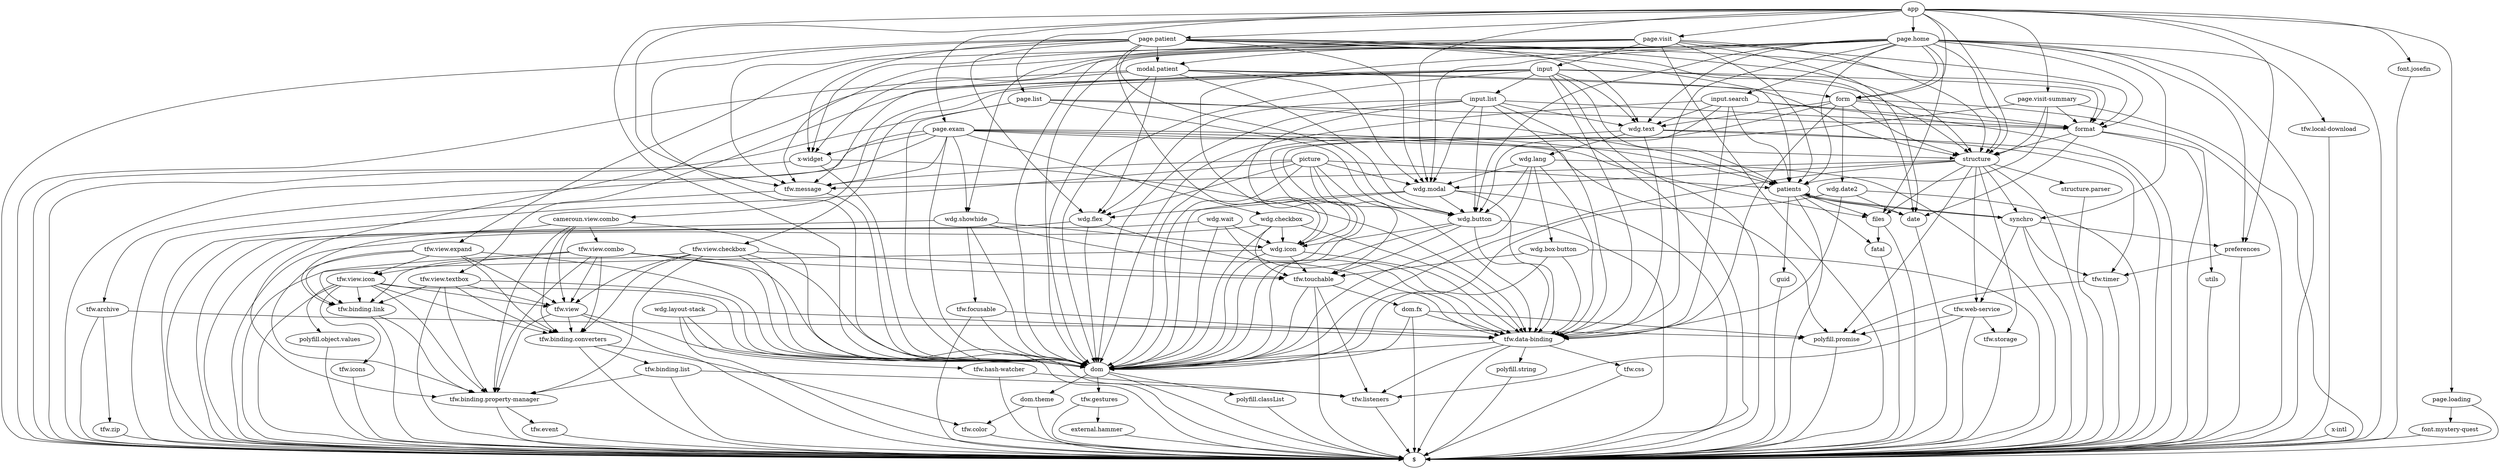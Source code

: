 digraph dependencies {
    "wdg.layout-stack" -> "$"

    "wdg.layout-stack" -> "dom"

    "wdg.layout-stack" -> "tfw.data-binding"

    "wdg.layout-stack" -> "tfw.hash-watcher"
    "tfw.hash-watcher" -> "$"

    "tfw.hash-watcher" -> "tfw.listeners"
    "tfw.listeners" -> "$"
    "tfw.data-binding" -> "$"

    "tfw.data-binding" -> "polyfill.string"

    "tfw.data-binding" -> "dom"

    "tfw.data-binding" -> "tfw.css"

    "tfw.data-binding" -> "tfw.listeners"
    "tfw.css" -> "$"
    "dom" -> "$"

    "dom" -> "polyfill.classList"

    "dom" -> "dom.theme"

    "dom" -> "tfw.gestures"
    "tfw.gestures" -> "$"

    "tfw.gestures" -> "external.hammer"
    "external.hammer" -> "$"
    "dom.theme" -> "$"

    "dom.theme" -> "tfw.color"
    "tfw.color" -> "$"
    "polyfill.classList" -> "$"
    "polyfill.string" -> "$"
    "x-widget" -> "$"

    "x-widget" -> "dom"

    "x-widget" -> "tfw.data-binding"
    "page.exam" -> "$"

    "page.exam" -> "polyfill.promise"

    "page.exam" -> "dom"

    "page.exam" -> "x-widget"

    "page.exam" -> "tfw.message"

    "page.exam" -> "files"

    "page.exam" -> "tfw.archive"

    "page.exam" -> "wdg.showhide"

    "page.exam" -> "patients"

    "page.exam" -> "wdg.checkbox"

    "page.exam" -> "structure"
    "structure" -> "$"

    "structure" -> "polyfill.promise"

    "structure" -> "dom"

    "structure" -> "tfw.web-service"

    "structure" -> "tfw.message"

    "structure" -> "files"

    "structure" -> "wdg.modal"

    "structure" -> "structure.parser"

    "structure" -> "synchro"

    "structure" -> "tfw.storage"
    "tfw.storage" -> "$"
    "synchro" -> "$"

    "synchro" -> "tfw.timer"

    "synchro" -> "preferences"

    "synchro" -> "patients"

    "synchro" -> "tfw.web-service"
    "tfw.web-service" -> "$"

    "tfw.web-service" -> "polyfill.promise"

    "tfw.web-service" -> "tfw.storage"

    "tfw.web-service" -> "tfw.listeners"
    "polyfill.promise" -> "$"
    "patients" -> "$"

    "patients" -> "guid"

    "patients" -> "fatal"

    "patients" -> "files"

    "patients" -> "date"

    "patients" -> "synchro"
    "date" -> "$"
    "files" -> "$"

    "files" -> "fatal"
    "fatal" -> "$"
    "guid" -> "$"
    "preferences" -> "$"

    "preferences" -> "tfw.timer"
    "tfw.timer" -> "$"

    "tfw.timer" -> "polyfill.promise"
    "structure.parser" -> "$"
    "wdg.modal" -> "$"

    "wdg.modal" -> "dom"

    "wdg.modal" -> "tfw.data-binding"

    "wdg.modal" -> "wdg.flex"

    "wdg.modal" -> "wdg.button"
    "wdg.button" -> "$"

    "wdg.button" -> "dom"

    "wdg.button" -> "tfw.data-binding"

    "wdg.button" -> "wdg.icon"

    "wdg.button" -> "tfw.touchable"
    "tfw.touchable" -> "$"

    "tfw.touchable" -> "dom"

    "tfw.touchable" -> "dom.fx"

    "tfw.touchable" -> "tfw.listeners"
    "dom.fx" -> "$"

    "dom.fx" -> "polyfill.promise"

    "dom.fx" -> "dom"

    "dom.fx" -> "tfw.data-binding"
    "wdg.icon" -> "$"

    "wdg.icon" -> "dom"

    "wdg.icon" -> "tfw.data-binding"

    "wdg.icon" -> "tfw.touchable"
    "wdg.flex" -> "$"

    "wdg.flex" -> "dom"

    "wdg.flex" -> "tfw.data-binding"
    "tfw.message" -> "$"

    "tfw.message" -> "dom"
    "wdg.checkbox" -> "$"

    "wdg.checkbox" -> "dom"

    "wdg.checkbox" -> "tfw.data-binding"

    "wdg.checkbox" -> "wdg.icon"

    "wdg.checkbox" -> "tfw.touchable"
    "wdg.showhide" -> "$"

    "wdg.showhide" -> "dom"

    "wdg.showhide" -> "tfw.data-binding"

    "wdg.showhide" -> "wdg.icon"

    "wdg.showhide" -> "tfw.focusable"
    "tfw.focusable" -> "$"

    "tfw.focusable" -> "dom"

    "tfw.focusable" -> "tfw.data-binding"
    "tfw.archive" -> "$"

    "tfw.archive" -> "polyfill.promise"

    "tfw.archive" -> "tfw.zip"
    "tfw.zip" -> "$"
    "page.visit-summary" -> "$"

    "page.visit-summary" -> "dom"

    "page.visit-summary" -> "format"

    "page.visit-summary" -> "patients"

    "page.visit-summary" -> "structure"
    "format" -> "$"

    "format" -> "utils"

    "format" -> "date"

    "format" -> "structure"
    "utils" -> "$"
    "page.visit" -> "$"

    "page.visit" -> "dom"

    "page.visit" -> "input"

    "page.visit" -> "x-widget"

    "page.visit" -> "format"

    "page.visit" -> "patients"

    "page.visit" -> "tfw.view.expand"

    "page.visit" -> "wdg.showhide"

    "page.visit" -> "date"

    "page.visit" -> "structure"
    "tfw.view.expand" -> "dom"

    "tfw.view.expand" -> "tfw.binding.property-manager"

    "tfw.view.expand" -> "tfw.view"

    "tfw.view.expand" -> "tfw.binding.link"

    "tfw.view.expand" -> "tfw.binding.converters"

    "tfw.view.expand" -> "tfw.view.icon"
    "tfw.view.icon" -> "$"

    "tfw.view.icon" -> "polyfill.object.values"

    "tfw.view.icon" -> "dom"

    "tfw.view.icon" -> "tfw.icons"

    "tfw.view.icon" -> "tfw.binding.property-manager"

    "tfw.view.icon" -> "tfw.view"

    "tfw.view.icon" -> "tfw.binding.link"

    "tfw.view.icon" -> "tfw.binding.converters"
    "tfw.binding.converters" -> "$"

    "tfw.binding.converters" -> "tfw.binding.list"

    "tfw.binding.converters" -> "tfw.color"
    "tfw.binding.list" -> "$"

    "tfw.binding.list" -> "tfw.binding.property-manager"

    "tfw.binding.list" -> "tfw.listeners"
    "tfw.binding.property-manager" -> "$"

    "tfw.binding.property-manager" -> "tfw.event"
    "tfw.event" -> "$"
    "tfw.binding.link" -> "$"

    "tfw.binding.link" -> "tfw.binding.property-manager"
    "tfw.view" -> "$"

    "tfw.view" -> "dom"

    "tfw.view" -> "tfw.binding.property-manager"

    "tfw.view" -> "tfw.binding.converters"
    "tfw.icons" -> "$"
    "polyfill.object.values" -> "$"
    "input" -> "$"

    "input" -> "dom"

    "input" -> "tfw.binding.property-manager"

    "input" -> "tfw.data-binding"

    "input" -> "wdg.text"

    "input" -> "cameroun.view.combo"

    "input" -> "format"

    "input" -> "tfw.view.textbox"

    "input" -> "tfw.view.checkbox"

    "input" -> "patients"

    "input" -> "structure"

    "input" -> "input.list"
    "input.list" -> "$"

    "input.list" -> "dom"

    "input.list" -> "tfw.data-binding"

    "input.list" -> "wdg.icon"

    "input.list" -> "wdg.text"

    "input.list" -> "wdg.flex"

    "input.list" -> "wdg.modal"

    "input.list" -> "wdg.button"

    "input.list" -> "format"
    "wdg.text" -> "$"

    "wdg.text" -> "dom"

    "wdg.text" -> "tfw.data-binding"

    "wdg.text" -> "wdg.lang"

    "wdg.text" -> "tfw.timer"
    "wdg.lang" -> "$"

    "wdg.lang" -> "dom"

    "wdg.lang" -> "tfw.data-binding"

    "wdg.lang" -> "wdg.modal"

    "wdg.lang" -> "wdg.button"

    "wdg.lang" -> "wdg.box-button"
    "wdg.box-button" -> "$"

    "wdg.box-button" -> "dom"

    "wdg.box-button" -> "tfw.data-binding"

    "wdg.box-button" -> "tfw.touchable"
    "tfw.view.checkbox" -> "$"

    "tfw.view.checkbox" -> "tfw.binding.property-manager"

    "tfw.view.checkbox" -> "tfw.touchable"

    "tfw.view.checkbox" -> "dom"

    "tfw.view.checkbox" -> "tfw.view"

    "tfw.view.checkbox" -> "tfw.binding.link"

    "tfw.view.checkbox" -> "tfw.binding.converters"
    "tfw.view.textbox" -> "$"

    "tfw.view.textbox" -> "dom"

    "tfw.view.textbox" -> "tfw.binding.property-manager"

    "tfw.view.textbox" -> "tfw.view"

    "tfw.view.textbox" -> "tfw.binding.link"

    "tfw.view.textbox" -> "tfw.binding.converters"
    "cameroun.view.combo" -> "dom"

    "cameroun.view.combo" -> "tfw.binding.property-manager"

    "cameroun.view.combo" -> "tfw.view"

    "cameroun.view.combo" -> "tfw.binding.link"

    "cameroun.view.combo" -> "tfw.binding.converters"

    "cameroun.view.combo" -> "tfw.view.combo"
    "tfw.view.combo" -> "$"

    "tfw.view.combo" -> "dom"

    "tfw.view.combo" -> "tfw.binding.property-manager"

    "tfw.view.combo" -> "tfw.touchable"

    "tfw.view.combo" -> "tfw.view"

    "tfw.view.combo" -> "tfw.binding.link"

    "tfw.view.combo" -> "tfw.binding.converters"

    "tfw.view.combo" -> "tfw.view.icon"
    "wdg.date2" -> "$"

    "wdg.date2" -> "dom"

    "wdg.date2" -> "tfw.data-binding"

    "wdg.date2" -> "date"
    "picture" -> "$"

    "picture" -> "dom"

    "picture" -> "tfw.data-binding"

    "picture" -> "tfw.message"

    "picture" -> "wdg.flex"

    "picture" -> "wdg.modal"

    "picture" -> "wdg.button"

    "picture" -> "patients"

    "picture" -> "tfw.touchable"
    "page.patient" -> "$"

    "page.patient" -> "dom"

    "page.patient" -> "x-widget"

    "page.patient" -> "tfw.message"

    "page.patient" -> "wdg.text"

    "page.patient" -> "wdg.flex"

    "page.patient" -> "wdg.icon"

    "page.patient" -> "wdg.modal"

    "page.patient" -> "wdg.button"

    "page.patient" -> "format"

    "page.patient" -> "date"

    "page.patient" -> "patients"

    "page.patient" -> "structure"

    "page.patient" -> "modal.patient"
    "modal.patient" -> "$"

    "modal.patient" -> "dom"

    "modal.patient" -> "tfw.message"

    "modal.patient" -> "form"

    "modal.patient" -> "wdg.flex"

    "modal.patient" -> "wdg.modal"

    "modal.patient" -> "wdg.button"

    "modal.patient" -> "structure"
    "form" -> "$"

    "form" -> "dom"

    "form" -> "tfw.data-binding"

    "form" -> "wdg.text"

    "form" -> "wdg.date2"

    "form" -> "format"

    "form" -> "structure"
    "page.home" -> "$"

    "page.home" -> "dom"

    "page.home" -> "x-widget"

    "page.home" -> "tfw.data-binding"

    "page.home" -> "tfw.message"

    "page.home" -> "form"

    "page.home" -> "wdg.icon"

    "page.home" -> "wdg.text"

    "page.home" -> "files"

    "page.home" -> "wdg.modal"

    "page.home" -> "format"

    "page.home" -> "wdg.button"

    "page.home" -> "synchro"

    "page.home" -> "patients"

    "page.home" -> "structure"

    "page.home" -> "input.search"

    "page.home" -> "preferences"

    "page.home" -> "modal.patient"

    "page.home" -> "tfw.local-download"
    "tfw.local-download" -> "$"
    "input.search" -> "$"

    "input.search" -> "dom"

    "input.search" -> "tfw.data-binding"

    "input.search" -> "wdg.text"

    "input.search" -> "format"

    "input.search" -> "wdg.button"

    "input.search" -> "patients"
    "wdg.wait" -> "$"

    "wdg.wait" -> "dom"

    "wdg.wait" -> "tfw.data-binding"

    "wdg.wait" -> "wdg.icon"
    "x-intl" -> "$"
    "app" -> "$"

    "app" -> "font.josefin"

    "app" -> "dom"

    "app" -> "tfw.message"

    "app" -> "form"

    "app" -> "wdg.modal"

    "app" -> "structure"

    "app" -> "preferences"

    "app" -> "page.loading"

    "app" -> "page.home"

    "app" -> "page.list"

    "app" -> "page.patient"

    "app" -> "page.visit"

    "app" -> "page.visit-summary"

    "app" -> "page.exam"
    "page.list" -> "$"

    "page.list" -> "dom"

    "page.list" -> "wdg.button"

    "page.list" -> "format"

    "page.list" -> "patients"
    "page.loading" -> "$"

    "page.loading" -> "font.mystery-quest"
    "font.mystery-quest" -> "$"
    "font.josefin" -> "$"

}